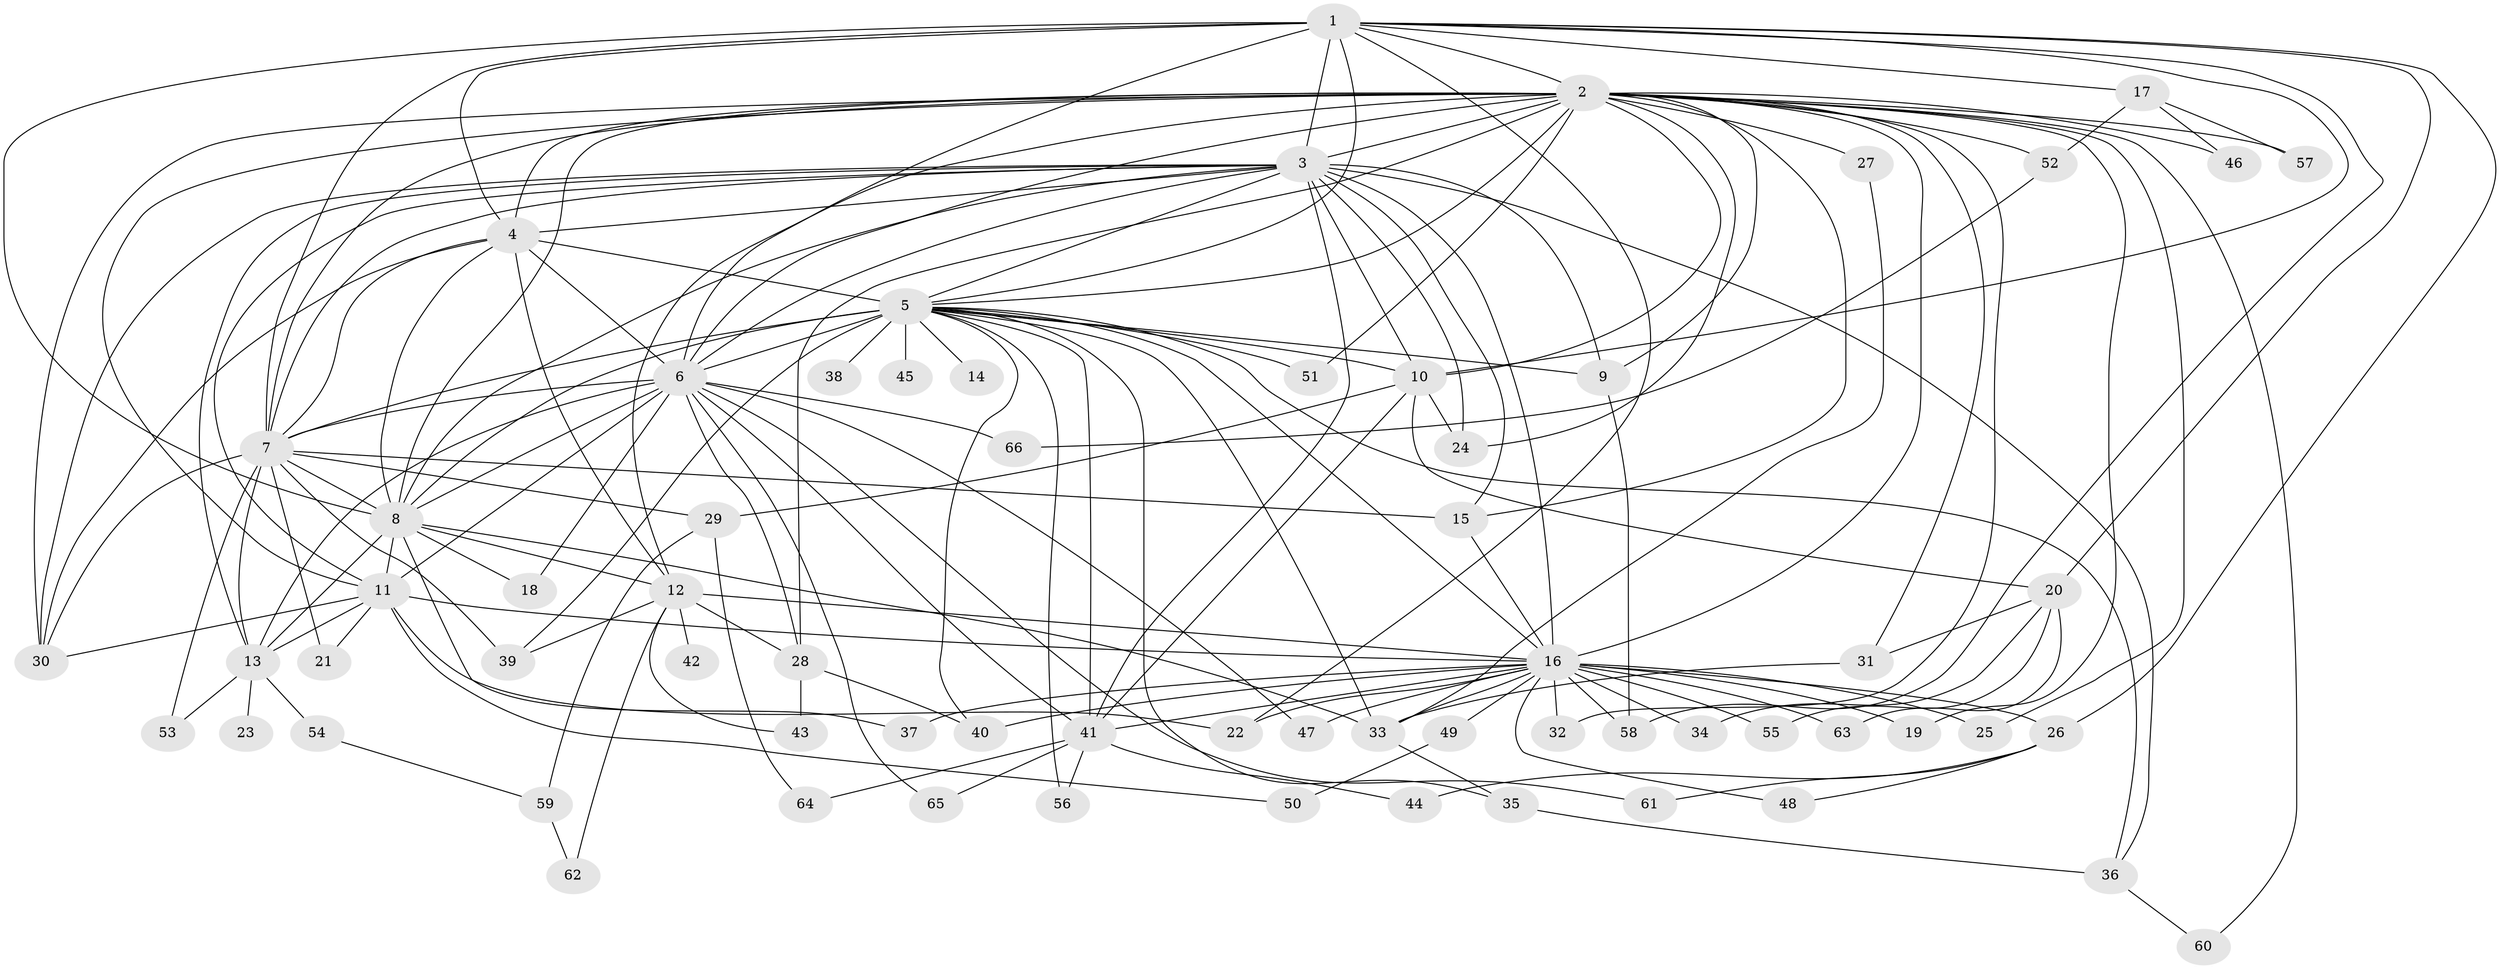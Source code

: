 // original degree distribution, {19: 0.015267175572519083, 27: 0.007633587786259542, 17: 0.015267175572519083, 38: 0.007633587786259542, 23: 0.007633587786259542, 24: 0.015267175572519083, 15: 0.007633587786259542, 3: 0.21374045801526717, 6: 0.022900763358778626, 5: 0.061068702290076333, 8: 0.015267175572519083, 2: 0.5267175572519084, 4: 0.061068702290076333, 9: 0.007633587786259542, 7: 0.015267175572519083}
// Generated by graph-tools (version 1.1) at 2025/35/03/09/25 02:35:10]
// undirected, 66 vertices, 165 edges
graph export_dot {
graph [start="1"]
  node [color=gray90,style=filled];
  1;
  2;
  3;
  4;
  5;
  6;
  7;
  8;
  9;
  10;
  11;
  12;
  13;
  14;
  15;
  16;
  17;
  18;
  19;
  20;
  21;
  22;
  23;
  24;
  25;
  26;
  27;
  28;
  29;
  30;
  31;
  32;
  33;
  34;
  35;
  36;
  37;
  38;
  39;
  40;
  41;
  42;
  43;
  44;
  45;
  46;
  47;
  48;
  49;
  50;
  51;
  52;
  53;
  54;
  55;
  56;
  57;
  58;
  59;
  60;
  61;
  62;
  63;
  64;
  65;
  66;
  1 -- 2 [weight=2.0];
  1 -- 3 [weight=2.0];
  1 -- 4 [weight=2.0];
  1 -- 5 [weight=1.0];
  1 -- 6 [weight=1.0];
  1 -- 7 [weight=2.0];
  1 -- 8 [weight=2.0];
  1 -- 10 [weight=1.0];
  1 -- 17 [weight=1.0];
  1 -- 20 [weight=1.0];
  1 -- 22 [weight=1.0];
  1 -- 26 [weight=1.0];
  1 -- 58 [weight=1.0];
  2 -- 3 [weight=2.0];
  2 -- 4 [weight=2.0];
  2 -- 5 [weight=2.0];
  2 -- 6 [weight=3.0];
  2 -- 7 [weight=2.0];
  2 -- 8 [weight=4.0];
  2 -- 9 [weight=1.0];
  2 -- 10 [weight=1.0];
  2 -- 11 [weight=2.0];
  2 -- 12 [weight=1.0];
  2 -- 15 [weight=1.0];
  2 -- 16 [weight=2.0];
  2 -- 19 [weight=1.0];
  2 -- 24 [weight=1.0];
  2 -- 25 [weight=1.0];
  2 -- 27 [weight=2.0];
  2 -- 28 [weight=2.0];
  2 -- 30 [weight=1.0];
  2 -- 31 [weight=1.0];
  2 -- 32 [weight=1.0];
  2 -- 46 [weight=1.0];
  2 -- 51 [weight=1.0];
  2 -- 52 [weight=1.0];
  2 -- 57 [weight=1.0];
  2 -- 60 [weight=1.0];
  3 -- 4 [weight=1.0];
  3 -- 5 [weight=1.0];
  3 -- 6 [weight=2.0];
  3 -- 7 [weight=1.0];
  3 -- 8 [weight=3.0];
  3 -- 9 [weight=2.0];
  3 -- 10 [weight=1.0];
  3 -- 11 [weight=2.0];
  3 -- 13 [weight=1.0];
  3 -- 15 [weight=1.0];
  3 -- 16 [weight=13.0];
  3 -- 24 [weight=1.0];
  3 -- 30 [weight=1.0];
  3 -- 36 [weight=1.0];
  3 -- 41 [weight=1.0];
  4 -- 5 [weight=12.0];
  4 -- 6 [weight=1.0];
  4 -- 7 [weight=1.0];
  4 -- 8 [weight=3.0];
  4 -- 12 [weight=1.0];
  4 -- 30 [weight=1.0];
  5 -- 6 [weight=1.0];
  5 -- 7 [weight=1.0];
  5 -- 8 [weight=5.0];
  5 -- 9 [weight=1.0];
  5 -- 10 [weight=2.0];
  5 -- 14 [weight=1.0];
  5 -- 16 [weight=4.0];
  5 -- 33 [weight=1.0];
  5 -- 35 [weight=1.0];
  5 -- 36 [weight=3.0];
  5 -- 38 [weight=1.0];
  5 -- 39 [weight=1.0];
  5 -- 40 [weight=1.0];
  5 -- 41 [weight=1.0];
  5 -- 45 [weight=1.0];
  5 -- 51 [weight=1.0];
  5 -- 56 [weight=1.0];
  6 -- 7 [weight=1.0];
  6 -- 8 [weight=2.0];
  6 -- 11 [weight=1.0];
  6 -- 13 [weight=1.0];
  6 -- 18 [weight=1.0];
  6 -- 28 [weight=1.0];
  6 -- 41 [weight=1.0];
  6 -- 47 [weight=1.0];
  6 -- 61 [weight=1.0];
  6 -- 65 [weight=1.0];
  6 -- 66 [weight=1.0];
  7 -- 8 [weight=2.0];
  7 -- 13 [weight=1.0];
  7 -- 15 [weight=1.0];
  7 -- 21 [weight=1.0];
  7 -- 29 [weight=1.0];
  7 -- 30 [weight=1.0];
  7 -- 39 [weight=1.0];
  7 -- 53 [weight=1.0];
  8 -- 11 [weight=9.0];
  8 -- 12 [weight=1.0];
  8 -- 13 [weight=1.0];
  8 -- 18 [weight=1.0];
  8 -- 33 [weight=1.0];
  8 -- 37 [weight=1.0];
  9 -- 58 [weight=1.0];
  10 -- 20 [weight=1.0];
  10 -- 24 [weight=1.0];
  10 -- 29 [weight=1.0];
  10 -- 41 [weight=1.0];
  11 -- 13 [weight=1.0];
  11 -- 16 [weight=1.0];
  11 -- 21 [weight=1.0];
  11 -- 22 [weight=1.0];
  11 -- 30 [weight=1.0];
  11 -- 50 [weight=1.0];
  12 -- 16 [weight=1.0];
  12 -- 28 [weight=1.0];
  12 -- 39 [weight=1.0];
  12 -- 42 [weight=2.0];
  12 -- 43 [weight=1.0];
  12 -- 62 [weight=1.0];
  13 -- 23 [weight=1.0];
  13 -- 53 [weight=1.0];
  13 -- 54 [weight=2.0];
  15 -- 16 [weight=1.0];
  16 -- 19 [weight=1.0];
  16 -- 22 [weight=1.0];
  16 -- 25 [weight=1.0];
  16 -- 26 [weight=1.0];
  16 -- 32 [weight=1.0];
  16 -- 33 [weight=1.0];
  16 -- 34 [weight=1.0];
  16 -- 37 [weight=1.0];
  16 -- 40 [weight=1.0];
  16 -- 41 [weight=1.0];
  16 -- 47 [weight=1.0];
  16 -- 48 [weight=1.0];
  16 -- 49 [weight=2.0];
  16 -- 55 [weight=1.0];
  16 -- 58 [weight=1.0];
  16 -- 63 [weight=1.0];
  17 -- 46 [weight=1.0];
  17 -- 52 [weight=1.0];
  17 -- 57 [weight=1.0];
  20 -- 31 [weight=1.0];
  20 -- 34 [weight=1.0];
  20 -- 55 [weight=1.0];
  20 -- 63 [weight=1.0];
  26 -- 44 [weight=1.0];
  26 -- 48 [weight=1.0];
  26 -- 61 [weight=1.0];
  27 -- 33 [weight=1.0];
  28 -- 40 [weight=1.0];
  28 -- 43 [weight=1.0];
  29 -- 59 [weight=1.0];
  29 -- 64 [weight=1.0];
  31 -- 33 [weight=1.0];
  33 -- 35 [weight=2.0];
  35 -- 36 [weight=3.0];
  36 -- 60 [weight=1.0];
  41 -- 44 [weight=1.0];
  41 -- 56 [weight=1.0];
  41 -- 64 [weight=1.0];
  41 -- 65 [weight=1.0];
  49 -- 50 [weight=1.0];
  52 -- 66 [weight=1.0];
  54 -- 59 [weight=1.0];
  59 -- 62 [weight=1.0];
}
